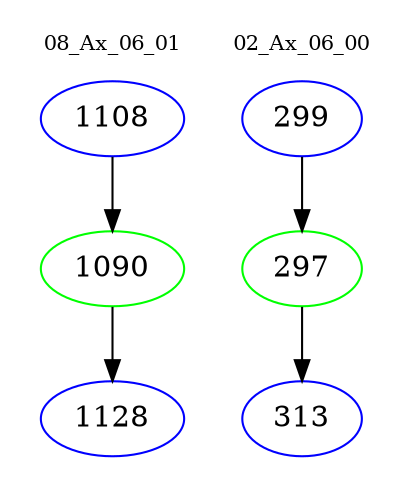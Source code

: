 digraph{
subgraph cluster_0 {
color = white
label = "08_Ax_06_01";
fontsize=10;
T0_1108 [label="1108", color="blue"]
T0_1108 -> T0_1090 [color="black"]
T0_1090 [label="1090", color="green"]
T0_1090 -> T0_1128 [color="black"]
T0_1128 [label="1128", color="blue"]
}
subgraph cluster_1 {
color = white
label = "02_Ax_06_00";
fontsize=10;
T1_299 [label="299", color="blue"]
T1_299 -> T1_297 [color="black"]
T1_297 [label="297", color="green"]
T1_297 -> T1_313 [color="black"]
T1_313 [label="313", color="blue"]
}
}
